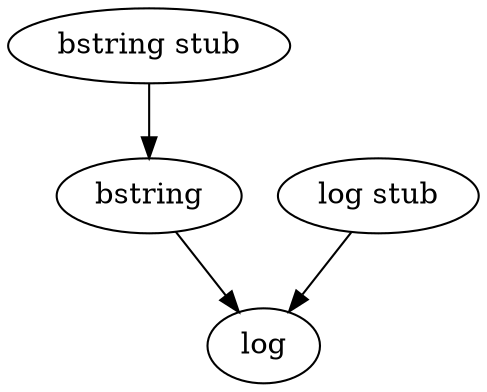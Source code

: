 digraph map {
   st_bstring [ label = "bstring stub" ];
   st_bstring -> bstring ;

   st_log [ label = "log stub" ] ;
   st_log -> log ;

   bstring -> log ;
}
